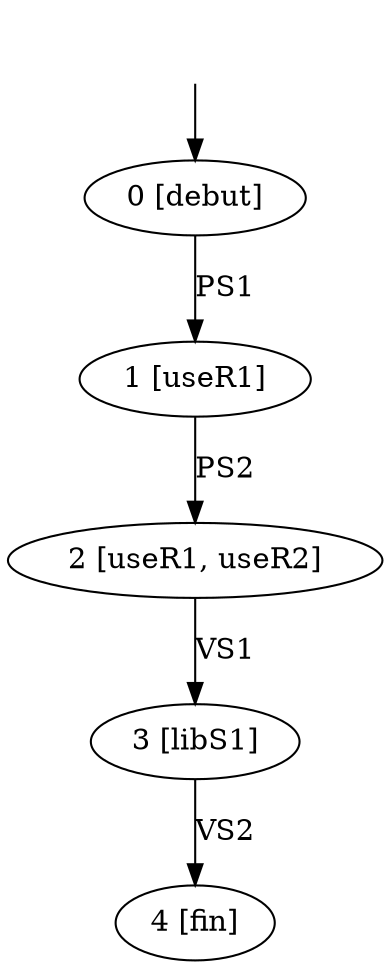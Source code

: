 digraph system {
_0[label="", shape=none ];
_0->0;
3 [label= "3 [libS1]"];
1 [label= "1 [useR1]"];
2 [label= "2 [useR1, useR2]"];
4 [label= "4 [fin]"];
0 [label= "0 [debut]"];
0->1 [label= "PS1"];
1->2 [label= "PS2"];
2->3 [label= "VS1"];
3->4 [label= "VS2"];
}
